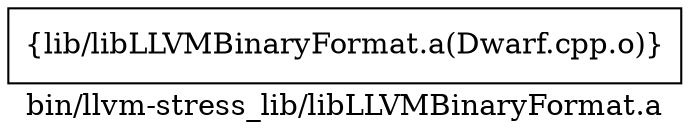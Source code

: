 digraph "bin/llvm-stress_lib/libLLVMBinaryFormat.a" {
	label="bin/llvm-stress_lib/libLLVMBinaryFormat.a";
	rankdir=LR;

	Node0x5588e13fbfd8 [shape=record,shape=box,group=0,label="{lib/libLLVMBinaryFormat.a(Dwarf.cpp.o)}"];
}
